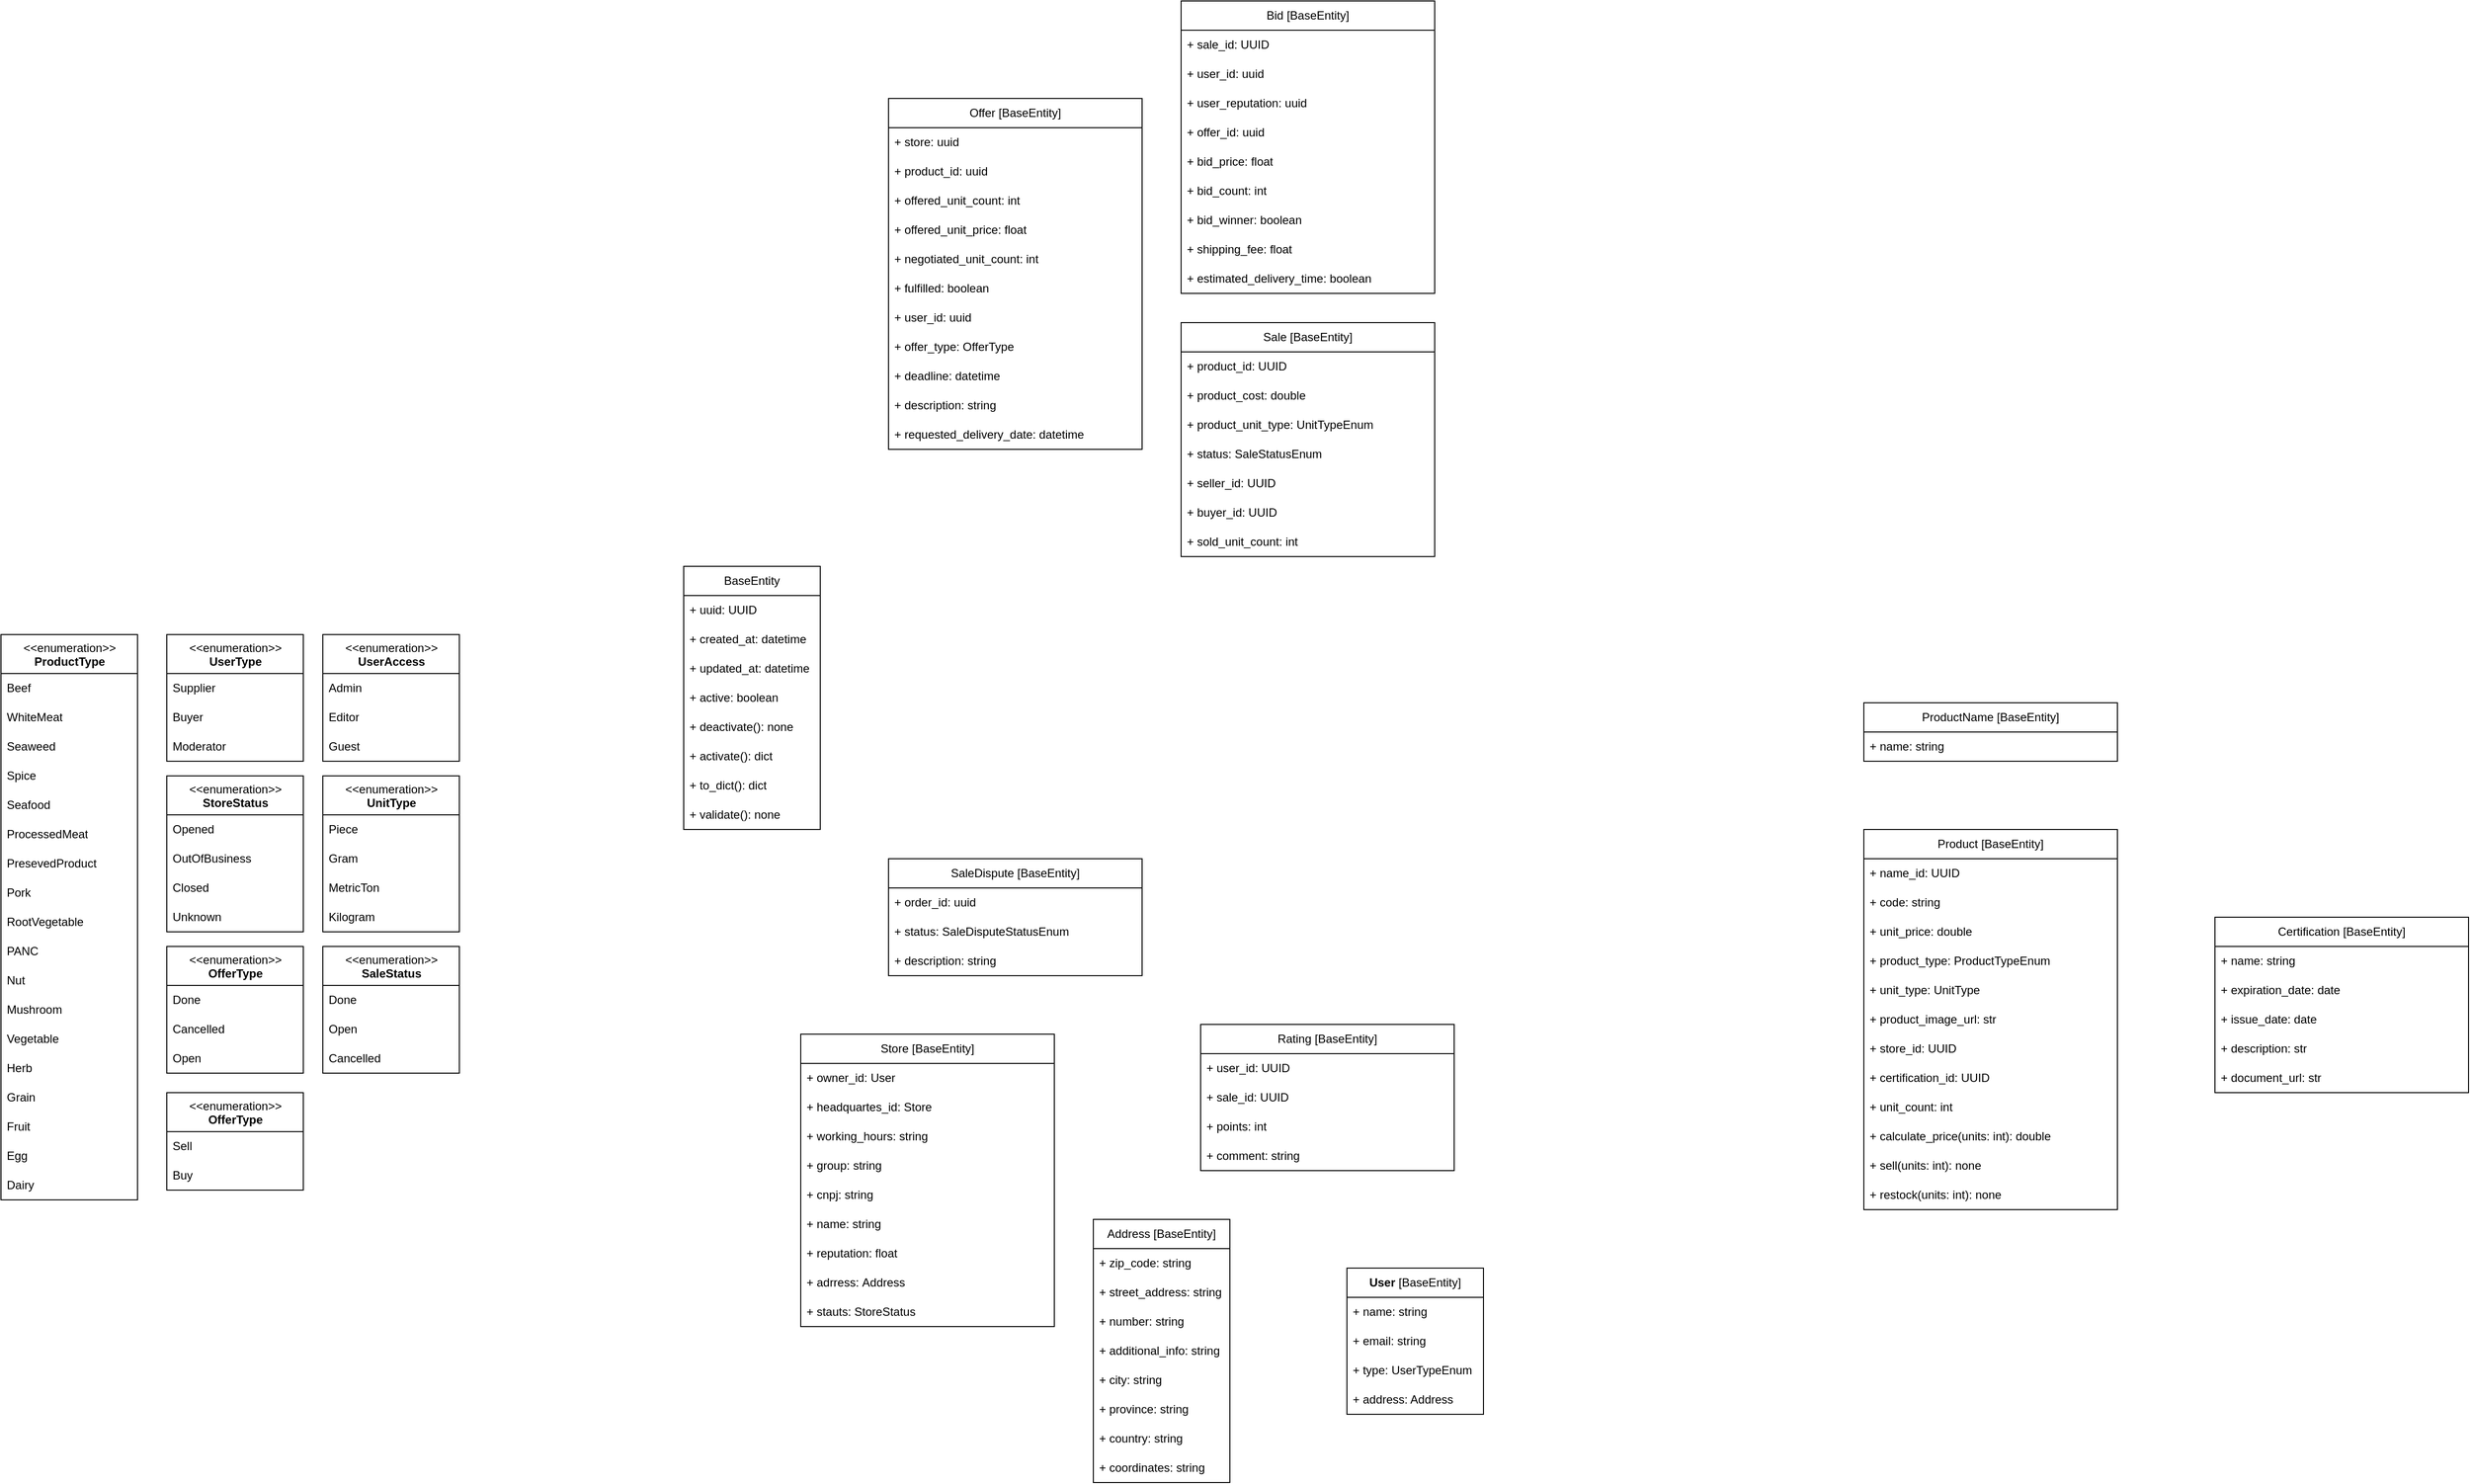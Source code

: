 <mxfile>
    <diagram id="O-HHleiyIl8pwxLoaR7Z" name="Page-1">
        <mxGraphModel dx="2026" dy="2798" grid="1" gridSize="10" guides="1" tooltips="1" connect="1" arrows="1" fold="1" page="0" pageScale="1" pageWidth="850" pageHeight="1100" math="0" shadow="0">
            <root>
                <mxCell id="0"/>
                <mxCell id="1" parent="0"/>
                <mxCell id="5" value="BaseEntity" style="swimlane;fontStyle=0;childLayout=stackLayout;horizontal=1;startSize=30;horizontalStack=0;resizeParent=1;resizeParentMax=0;resizeLast=0;collapsible=1;marginBottom=0;whiteSpace=wrap;html=1;" parent="1" vertex="1">
                    <mxGeometry x="600" y="-1190" width="140" height="270" as="geometry"/>
                </mxCell>
                <mxCell id="7" value="+ uuid: UUID" style="text;strokeColor=none;fillColor=none;align=left;verticalAlign=middle;spacingLeft=4;spacingRight=4;overflow=hidden;points=[[0,0.5],[1,0.5]];portConstraint=eastwest;rotatable=0;whiteSpace=wrap;html=1;" parent="5" vertex="1">
                    <mxGeometry y="30" width="140" height="30" as="geometry"/>
                </mxCell>
                <mxCell id="13" value="+ created_at: datetime" style="text;strokeColor=none;fillColor=none;align=left;verticalAlign=middle;spacingLeft=4;spacingRight=4;overflow=hidden;points=[[0,0.5],[1,0.5]];portConstraint=eastwest;rotatable=0;whiteSpace=wrap;html=1;" parent="5" vertex="1">
                    <mxGeometry y="60" width="140" height="30" as="geometry"/>
                </mxCell>
                <mxCell id="12" value="+ updated_at: datetime" style="text;strokeColor=none;fillColor=none;align=left;verticalAlign=middle;spacingLeft=4;spacingRight=4;overflow=hidden;points=[[0,0.5],[1,0.5]];portConstraint=eastwest;rotatable=0;whiteSpace=wrap;html=1;" parent="5" vertex="1">
                    <mxGeometry y="90" width="140" height="30" as="geometry"/>
                </mxCell>
                <mxCell id="8" value="+ active: boolean" style="text;strokeColor=none;fillColor=none;align=left;verticalAlign=middle;spacingLeft=4;spacingRight=4;overflow=hidden;points=[[0,0.5],[1,0.5]];portConstraint=eastwest;rotatable=0;whiteSpace=wrap;html=1;" parent="5" vertex="1">
                    <mxGeometry y="120" width="140" height="30" as="geometry"/>
                </mxCell>
                <mxCell id="15" value="+ deactivate(): none" style="text;strokeColor=none;fillColor=none;align=left;verticalAlign=middle;spacingLeft=4;spacingRight=4;overflow=hidden;points=[[0,0.5],[1,0.5]];portConstraint=eastwest;rotatable=0;whiteSpace=wrap;html=1;" parent="5" vertex="1">
                    <mxGeometry y="150" width="140" height="30" as="geometry"/>
                </mxCell>
                <mxCell id="14" value="+ activate(): dict" style="text;strokeColor=none;fillColor=none;align=left;verticalAlign=middle;spacingLeft=4;spacingRight=4;overflow=hidden;points=[[0,0.5],[1,0.5]];portConstraint=eastwest;rotatable=0;whiteSpace=wrap;html=1;" parent="5" vertex="1">
                    <mxGeometry y="180" width="140" height="30" as="geometry"/>
                </mxCell>
                <mxCell id="16" value="+ to_dict(): dict" style="text;strokeColor=none;fillColor=none;align=left;verticalAlign=middle;spacingLeft=4;spacingRight=4;overflow=hidden;points=[[0,0.5],[1,0.5]];portConstraint=eastwest;rotatable=0;whiteSpace=wrap;html=1;" parent="5" vertex="1">
                    <mxGeometry y="210" width="140" height="30" as="geometry"/>
                </mxCell>
                <mxCell id="17" value="+ validate(): none" style="text;strokeColor=none;fillColor=none;align=left;verticalAlign=middle;spacingLeft=4;spacingRight=4;overflow=hidden;points=[[0,0.5],[1,0.5]];portConstraint=eastwest;rotatable=0;whiteSpace=wrap;html=1;" parent="5" vertex="1">
                    <mxGeometry y="240" width="140" height="30" as="geometry"/>
                </mxCell>
                <mxCell id="9" value="User&amp;nbsp;&lt;span style=&quot;font-weight: 400;&quot;&gt;[BaseEntity]&lt;/span&gt;" style="swimlane;fontStyle=1;childLayout=stackLayout;horizontal=1;startSize=30;horizontalStack=0;resizeParent=1;resizeParentMax=0;resizeLast=0;collapsible=1;marginBottom=0;whiteSpace=wrap;html=1;" parent="1" vertex="1">
                    <mxGeometry x="1280" y="-470" width="140" height="150" as="geometry"/>
                </mxCell>
                <mxCell id="10" value="+ name: string" style="text;strokeColor=none;fillColor=none;align=left;verticalAlign=middle;spacingLeft=4;spacingRight=4;overflow=hidden;points=[[0,0.5],[1,0.5]];portConstraint=eastwest;rotatable=0;whiteSpace=wrap;html=1;" parent="9" vertex="1">
                    <mxGeometry y="30" width="140" height="30" as="geometry"/>
                </mxCell>
                <mxCell id="11" value="+ email: string" style="text;strokeColor=none;fillColor=none;align=left;verticalAlign=middle;spacingLeft=4;spacingRight=4;overflow=hidden;points=[[0,0.5],[1,0.5]];portConstraint=eastwest;rotatable=0;whiteSpace=wrap;html=1;" parent="9" vertex="1">
                    <mxGeometry y="60" width="140" height="30" as="geometry"/>
                </mxCell>
                <mxCell id="27" value="+ type: UserTypeEnum" style="text;strokeColor=none;fillColor=none;align=left;verticalAlign=middle;spacingLeft=4;spacingRight=4;overflow=hidden;points=[[0,0.5],[1,0.5]];portConstraint=eastwest;rotatable=0;whiteSpace=wrap;html=1;" parent="9" vertex="1">
                    <mxGeometry y="90" width="140" height="30" as="geometry"/>
                </mxCell>
                <mxCell id="28" value="+ address: Address" style="text;strokeColor=none;fillColor=none;align=left;verticalAlign=middle;spacingLeft=4;spacingRight=4;overflow=hidden;points=[[0,0.5],[1,0.5]];portConstraint=eastwest;rotatable=0;whiteSpace=wrap;html=1;" parent="9" vertex="1">
                    <mxGeometry y="120" width="140" height="30" as="geometry"/>
                </mxCell>
                <mxCell id="18" value="Address [BaseEntity]" style="swimlane;fontStyle=0;childLayout=stackLayout;horizontal=1;startSize=30;horizontalStack=0;resizeParent=1;resizeParentMax=0;resizeLast=0;collapsible=1;marginBottom=0;whiteSpace=wrap;html=1;" parent="1" vertex="1">
                    <mxGeometry x="1020" y="-520" width="140" height="270" as="geometry"/>
                </mxCell>
                <mxCell id="19" value="+ zip_code: string" style="text;strokeColor=none;fillColor=none;align=left;verticalAlign=middle;spacingLeft=4;spacingRight=4;overflow=hidden;points=[[0,0.5],[1,0.5]];portConstraint=eastwest;rotatable=0;whiteSpace=wrap;html=1;" parent="18" vertex="1">
                    <mxGeometry y="30" width="140" height="30" as="geometry"/>
                </mxCell>
                <mxCell id="21" value="+ street_address: string" style="text;strokeColor=none;fillColor=none;align=left;verticalAlign=middle;spacingLeft=4;spacingRight=4;overflow=hidden;points=[[0,0.5],[1,0.5]];portConstraint=eastwest;rotatable=0;whiteSpace=wrap;html=1;" parent="18" vertex="1">
                    <mxGeometry y="60" width="140" height="30" as="geometry"/>
                </mxCell>
                <mxCell id="22" value="+ number: string" style="text;strokeColor=none;fillColor=none;align=left;verticalAlign=middle;spacingLeft=4;spacingRight=4;overflow=hidden;points=[[0,0.5],[1,0.5]];portConstraint=eastwest;rotatable=0;whiteSpace=wrap;html=1;" parent="18" vertex="1">
                    <mxGeometry y="90" width="140" height="30" as="geometry"/>
                </mxCell>
                <mxCell id="23" value="+ additional_info: string" style="text;strokeColor=none;fillColor=none;align=left;verticalAlign=middle;spacingLeft=4;spacingRight=4;overflow=hidden;points=[[0,0.5],[1,0.5]];portConstraint=eastwest;rotatable=0;whiteSpace=wrap;html=1;" parent="18" vertex="1">
                    <mxGeometry y="120" width="140" height="30" as="geometry"/>
                </mxCell>
                <mxCell id="24" value="+ city: string" style="text;strokeColor=none;fillColor=none;align=left;verticalAlign=middle;spacingLeft=4;spacingRight=4;overflow=hidden;points=[[0,0.5],[1,0.5]];portConstraint=eastwest;rotatable=0;whiteSpace=wrap;html=1;" parent="18" vertex="1">
                    <mxGeometry y="150" width="140" height="30" as="geometry"/>
                </mxCell>
                <mxCell id="25" value="+ province: string" style="text;strokeColor=none;fillColor=none;align=left;verticalAlign=middle;spacingLeft=4;spacingRight=4;overflow=hidden;points=[[0,0.5],[1,0.5]];portConstraint=eastwest;rotatable=0;whiteSpace=wrap;html=1;" parent="18" vertex="1">
                    <mxGeometry y="180" width="140" height="30" as="geometry"/>
                </mxCell>
                <mxCell id="26" value="+ country: string" style="text;strokeColor=none;fillColor=none;align=left;verticalAlign=middle;spacingLeft=4;spacingRight=4;overflow=hidden;points=[[0,0.5],[1,0.5]];portConstraint=eastwest;rotatable=0;whiteSpace=wrap;html=1;" parent="18" vertex="1">
                    <mxGeometry y="210" width="140" height="30" as="geometry"/>
                </mxCell>
                <mxCell id="40" value="+ coordinates: string" style="text;strokeColor=none;fillColor=none;align=left;verticalAlign=middle;spacingLeft=4;spacingRight=4;overflow=hidden;points=[[0,0.5],[1,0.5]];portConstraint=eastwest;rotatable=0;whiteSpace=wrap;html=1;" parent="18" vertex="1">
                    <mxGeometry y="240" width="140" height="30" as="geometry"/>
                </mxCell>
                <mxCell id="35" value="Product [BaseEntity]" style="swimlane;fontStyle=0;childLayout=stackLayout;horizontal=1;startSize=30;horizontalStack=0;resizeParent=1;resizeParentMax=0;resizeLast=0;collapsible=1;marginBottom=0;whiteSpace=wrap;html=1;" parent="1" vertex="1">
                    <mxGeometry x="1810" y="-920" width="260" height="390" as="geometry"/>
                </mxCell>
                <mxCell id="36" value="+ name_id: UUID" style="text;strokeColor=none;fillColor=none;align=left;verticalAlign=middle;spacingLeft=4;spacingRight=4;overflow=hidden;points=[[0,0.5],[1,0.5]];portConstraint=eastwest;rotatable=0;whiteSpace=wrap;html=1;" parent="35" vertex="1">
                    <mxGeometry y="30" width="260" height="30" as="geometry"/>
                </mxCell>
                <mxCell id="248" value="+ code: string" style="text;strokeColor=none;fillColor=none;align=left;verticalAlign=middle;spacingLeft=4;spacingRight=4;overflow=hidden;points=[[0,0.5],[1,0.5]];portConstraint=eastwest;rotatable=0;whiteSpace=wrap;html=1;" parent="35" vertex="1">
                    <mxGeometry y="60" width="260" height="30" as="geometry"/>
                </mxCell>
                <mxCell id="37" value="+ unit_price: double" style="text;strokeColor=none;fillColor=none;align=left;verticalAlign=middle;spacingLeft=4;spacingRight=4;overflow=hidden;points=[[0,0.5],[1,0.5]];portConstraint=eastwest;rotatable=0;whiteSpace=wrap;html=1;" parent="35" vertex="1">
                    <mxGeometry y="90" width="260" height="30" as="geometry"/>
                </mxCell>
                <mxCell id="38" value="+ product_type: ProductTypeEnum" style="text;strokeColor=none;fillColor=none;align=left;verticalAlign=middle;spacingLeft=4;spacingRight=4;overflow=hidden;points=[[0,0.5],[1,0.5]];portConstraint=eastwest;rotatable=0;whiteSpace=wrap;html=1;" parent="35" vertex="1">
                    <mxGeometry y="120" width="260" height="30" as="geometry"/>
                </mxCell>
                <mxCell id="59" value="+ unit_type: UnitType" style="text;strokeColor=none;fillColor=none;align=left;verticalAlign=middle;spacingLeft=4;spacingRight=4;overflow=hidden;points=[[0,0.5],[1,0.5]];portConstraint=eastwest;rotatable=0;whiteSpace=wrap;html=1;" parent="35" vertex="1">
                    <mxGeometry y="150" width="260" height="30" as="geometry"/>
                </mxCell>
                <mxCell id="76" value="+ product_image_url: str" style="text;strokeColor=none;fillColor=none;align=left;verticalAlign=middle;spacingLeft=4;spacingRight=4;overflow=hidden;points=[[0,0.5],[1,0.5]];portConstraint=eastwest;rotatable=0;whiteSpace=wrap;html=1;" parent="35" vertex="1">
                    <mxGeometry y="180" width="260" height="30" as="geometry"/>
                </mxCell>
                <mxCell id="39" value="+ store_id: UUID" style="text;strokeColor=none;fillColor=none;align=left;verticalAlign=middle;spacingLeft=4;spacingRight=4;overflow=hidden;points=[[0,0.5],[1,0.5]];portConstraint=eastwest;rotatable=0;whiteSpace=wrap;html=1;" parent="35" vertex="1">
                    <mxGeometry y="210" width="260" height="30" as="geometry"/>
                </mxCell>
                <mxCell id="82" value="+ certification_id: UUID" style="text;strokeColor=none;fillColor=none;align=left;verticalAlign=middle;spacingLeft=4;spacingRight=4;overflow=hidden;points=[[0,0.5],[1,0.5]];portConstraint=eastwest;rotatable=0;whiteSpace=wrap;html=1;" parent="35" vertex="1">
                    <mxGeometry y="240" width="260" height="30" as="geometry"/>
                </mxCell>
                <mxCell id="234" value="+ unit_count: int" style="text;strokeColor=none;fillColor=none;align=left;verticalAlign=middle;spacingLeft=4;spacingRight=4;overflow=hidden;points=[[0,0.5],[1,0.5]];portConstraint=eastwest;rotatable=0;whiteSpace=wrap;html=1;" parent="35" vertex="1">
                    <mxGeometry y="270" width="260" height="30" as="geometry"/>
                </mxCell>
                <mxCell id="78" value="+ calculate_price(units: int): double" style="text;strokeColor=none;fillColor=none;align=left;verticalAlign=middle;spacingLeft=4;spacingRight=4;overflow=hidden;points=[[0,0.5],[1,0.5]];portConstraint=eastwest;rotatable=0;whiteSpace=wrap;html=1;" parent="35" vertex="1">
                    <mxGeometry y="300" width="260" height="30" as="geometry"/>
                </mxCell>
                <mxCell id="80" value="+ sell(units: int): none" style="text;strokeColor=none;fillColor=none;align=left;verticalAlign=middle;spacingLeft=4;spacingRight=4;overflow=hidden;points=[[0,0.5],[1,0.5]];portConstraint=eastwest;rotatable=0;whiteSpace=wrap;html=1;" parent="35" vertex="1">
                    <mxGeometry y="330" width="260" height="30" as="geometry"/>
                </mxCell>
                <mxCell id="81" value="+ restock(units: int): none" style="text;strokeColor=none;fillColor=none;align=left;verticalAlign=middle;spacingLeft=4;spacingRight=4;overflow=hidden;points=[[0,0.5],[1,0.5]];portConstraint=eastwest;rotatable=0;whiteSpace=wrap;html=1;" parent="35" vertex="1">
                    <mxGeometry y="360" width="260" height="30" as="geometry"/>
                </mxCell>
                <mxCell id="69" value="Certification [BaseEntity]" style="swimlane;fontStyle=0;childLayout=stackLayout;horizontal=1;startSize=30;horizontalStack=0;resizeParent=1;resizeParentMax=0;resizeLast=0;collapsible=1;marginBottom=0;whiteSpace=wrap;html=1;" parent="1" vertex="1">
                    <mxGeometry x="2170" y="-830" width="260" height="180" as="geometry"/>
                </mxCell>
                <mxCell id="70" value="+ name: string" style="text;strokeColor=none;fillColor=none;align=left;verticalAlign=middle;spacingLeft=4;spacingRight=4;overflow=hidden;points=[[0,0.5],[1,0.5]];portConstraint=eastwest;rotatable=0;whiteSpace=wrap;html=1;" parent="69" vertex="1">
                    <mxGeometry y="30" width="260" height="30" as="geometry"/>
                </mxCell>
                <mxCell id="71" value="+ expiration_date: date" style="text;strokeColor=none;fillColor=none;align=left;verticalAlign=middle;spacingLeft=4;spacingRight=4;overflow=hidden;points=[[0,0.5],[1,0.5]];portConstraint=eastwest;rotatable=0;whiteSpace=wrap;html=1;" parent="69" vertex="1">
                    <mxGeometry y="60" width="260" height="30" as="geometry"/>
                </mxCell>
                <mxCell id="72" value="+ issue_date: date" style="text;strokeColor=none;fillColor=none;align=left;verticalAlign=middle;spacingLeft=4;spacingRight=4;overflow=hidden;points=[[0,0.5],[1,0.5]];portConstraint=eastwest;rotatable=0;whiteSpace=wrap;html=1;" parent="69" vertex="1">
                    <mxGeometry y="90" width="260" height="30" as="geometry"/>
                </mxCell>
                <mxCell id="73" value="+ description: str" style="text;strokeColor=none;fillColor=none;align=left;verticalAlign=middle;spacingLeft=4;spacingRight=4;overflow=hidden;points=[[0,0.5],[1,0.5]];portConstraint=eastwest;rotatable=0;whiteSpace=wrap;html=1;" parent="69" vertex="1">
                    <mxGeometry y="120" width="260" height="30" as="geometry"/>
                </mxCell>
                <mxCell id="74" value="+ document_url: str" style="text;strokeColor=none;fillColor=none;align=left;verticalAlign=middle;spacingLeft=4;spacingRight=4;overflow=hidden;points=[[0,0.5],[1,0.5]];portConstraint=eastwest;rotatable=0;whiteSpace=wrap;html=1;" parent="69" vertex="1">
                    <mxGeometry y="150" width="260" height="30" as="geometry"/>
                </mxCell>
                <mxCell id="96" value="Sale [BaseEntity]" style="swimlane;fontStyle=0;childLayout=stackLayout;horizontal=1;startSize=30;horizontalStack=0;resizeParent=1;resizeParentMax=0;resizeLast=0;collapsible=1;marginBottom=0;whiteSpace=wrap;html=1;" parent="1" vertex="1">
                    <mxGeometry x="1110" y="-1440" width="260" height="240" as="geometry"/>
                </mxCell>
                <mxCell id="97" value="+ product_id: UUID" style="text;strokeColor=none;fillColor=none;align=left;verticalAlign=middle;spacingLeft=4;spacingRight=4;overflow=hidden;points=[[0,0.5],[1,0.5]];portConstraint=eastwest;rotatable=0;whiteSpace=wrap;html=1;" parent="96" vertex="1">
                    <mxGeometry y="30" width="260" height="30" as="geometry"/>
                </mxCell>
                <mxCell id="99" value="+ product_cost: double" style="text;strokeColor=none;fillColor=none;align=left;verticalAlign=middle;spacingLeft=4;spacingRight=4;overflow=hidden;points=[[0,0.5],[1,0.5]];portConstraint=eastwest;rotatable=0;whiteSpace=wrap;html=1;" parent="96" vertex="1">
                    <mxGeometry y="60" width="260" height="30" as="geometry"/>
                </mxCell>
                <mxCell id="279" value="+ product_unit_type:&amp;nbsp;&lt;span style=&quot;text-align: center;&quot;&gt;UnitTypeEnum&lt;/span&gt;" style="text;strokeColor=none;fillColor=none;align=left;verticalAlign=middle;spacingLeft=4;spacingRight=4;overflow=hidden;points=[[0,0.5],[1,0.5]];portConstraint=eastwest;rotatable=0;whiteSpace=wrap;html=1;" parent="96" vertex="1">
                    <mxGeometry y="90" width="260" height="30" as="geometry"/>
                </mxCell>
                <mxCell id="120" value="+ status: SaleStatusEnum" style="text;strokeColor=none;fillColor=none;align=left;verticalAlign=middle;spacingLeft=4;spacingRight=4;overflow=hidden;points=[[0,0.5],[1,0.5]];portConstraint=eastwest;rotatable=0;whiteSpace=wrap;html=1;" parent="96" vertex="1">
                    <mxGeometry y="120" width="260" height="30" as="geometry"/>
                </mxCell>
                <mxCell id="95" value="+ seller_id: UUID" style="text;strokeColor=none;fillColor=none;align=left;verticalAlign=middle;spacingLeft=4;spacingRight=4;overflow=hidden;points=[[0,0.5],[1,0.5]];portConstraint=eastwest;rotatable=0;whiteSpace=wrap;html=1;" parent="96" vertex="1">
                    <mxGeometry y="150" width="260" height="30" as="geometry"/>
                </mxCell>
                <mxCell id="91" value="+ buyer_id: UUID" style="text;strokeColor=none;fillColor=none;align=left;verticalAlign=middle;spacingLeft=4;spacingRight=4;overflow=hidden;points=[[0,0.5],[1,0.5]];portConstraint=eastwest;rotatable=0;whiteSpace=wrap;html=1;" parent="96" vertex="1">
                    <mxGeometry y="180" width="260" height="30" as="geometry"/>
                </mxCell>
                <mxCell id="100" value="+ sold_unit_count: int" style="text;strokeColor=none;fillColor=none;align=left;verticalAlign=middle;spacingLeft=4;spacingRight=4;overflow=hidden;points=[[0,0.5],[1,0.5]];portConstraint=eastwest;rotatable=0;whiteSpace=wrap;html=1;" parent="96" vertex="1">
                    <mxGeometry y="210" width="260" height="30" as="geometry"/>
                </mxCell>
                <mxCell id="113" value="Rating [BaseEntity]" style="swimlane;fontStyle=0;childLayout=stackLayout;horizontal=1;startSize=30;horizontalStack=0;resizeParent=1;resizeParentMax=0;resizeLast=0;collapsible=1;marginBottom=0;whiteSpace=wrap;html=1;" parent="1" vertex="1">
                    <mxGeometry x="1130" y="-720" width="260" height="150" as="geometry"/>
                </mxCell>
                <mxCell id="114" value="+ user_id: UUID" style="text;strokeColor=none;fillColor=none;align=left;verticalAlign=middle;spacingLeft=4;spacingRight=4;overflow=hidden;points=[[0,0.5],[1,0.5]];portConstraint=eastwest;rotatable=0;whiteSpace=wrap;html=1;" parent="113" vertex="1">
                    <mxGeometry y="30" width="260" height="30" as="geometry"/>
                </mxCell>
                <mxCell id="136" value="+ sale_id: UUID" style="text;strokeColor=none;fillColor=none;align=left;verticalAlign=middle;spacingLeft=4;spacingRight=4;overflow=hidden;points=[[0,0.5],[1,0.5]];portConstraint=eastwest;rotatable=0;whiteSpace=wrap;html=1;" parent="113" vertex="1">
                    <mxGeometry y="60" width="260" height="30" as="geometry"/>
                </mxCell>
                <mxCell id="115" value="+ points: int" style="text;strokeColor=none;fillColor=none;align=left;verticalAlign=middle;spacingLeft=4;spacingRight=4;overflow=hidden;points=[[0,0.5],[1,0.5]];portConstraint=eastwest;rotatable=0;whiteSpace=wrap;html=1;" parent="113" vertex="1">
                    <mxGeometry y="90" width="260" height="30" as="geometry"/>
                </mxCell>
                <mxCell id="116" value="+ comment: string" style="text;strokeColor=none;fillColor=none;align=left;verticalAlign=middle;spacingLeft=4;spacingRight=4;overflow=hidden;points=[[0,0.5],[1,0.5]];portConstraint=eastwest;rotatable=0;whiteSpace=wrap;html=1;" parent="113" vertex="1">
                    <mxGeometry y="120" width="260" height="30" as="geometry"/>
                </mxCell>
                <mxCell id="151" value="Store [BaseEntity]" style="swimlane;fontStyle=0;childLayout=stackLayout;horizontal=1;startSize=30;horizontalStack=0;resizeParent=1;resizeParentMax=0;resizeLast=0;collapsible=1;marginBottom=0;whiteSpace=wrap;html=1;" parent="1" vertex="1">
                    <mxGeometry x="720" y="-710" width="260" height="300" as="geometry"/>
                </mxCell>
                <mxCell id="153" value="+ owner_id: User" style="text;strokeColor=none;fillColor=none;align=left;verticalAlign=middle;spacingLeft=4;spacingRight=4;overflow=hidden;points=[[0,0.5],[1,0.5]];portConstraint=eastwest;rotatable=0;whiteSpace=wrap;html=1;" parent="151" vertex="1">
                    <mxGeometry y="30" width="260" height="30" as="geometry"/>
                </mxCell>
                <mxCell id="270" value="+ headquartes_id: Store" style="text;strokeColor=none;fillColor=none;align=left;verticalAlign=middle;spacingLeft=4;spacingRight=4;overflow=hidden;points=[[0,0.5],[1,0.5]];portConstraint=eastwest;rotatable=0;whiteSpace=wrap;html=1;" parent="151" vertex="1">
                    <mxGeometry y="60" width="260" height="30" as="geometry"/>
                </mxCell>
                <mxCell id="160" value="+ working_hours: string" style="text;strokeColor=none;fillColor=none;align=left;verticalAlign=middle;spacingLeft=4;spacingRight=4;overflow=hidden;points=[[0,0.5],[1,0.5]];portConstraint=eastwest;rotatable=0;whiteSpace=wrap;html=1;" parent="151" vertex="1">
                    <mxGeometry y="90" width="260" height="30" as="geometry"/>
                </mxCell>
                <mxCell id="273" value="+ group: string" style="text;strokeColor=none;fillColor=none;align=left;verticalAlign=middle;spacingLeft=4;spacingRight=4;overflow=hidden;points=[[0,0.5],[1,0.5]];portConstraint=eastwest;rotatable=0;whiteSpace=wrap;html=1;" parent="151" vertex="1">
                    <mxGeometry y="120" width="260" height="30" as="geometry"/>
                </mxCell>
                <mxCell id="275" value="+ cnpj: string" style="text;strokeColor=none;fillColor=none;align=left;verticalAlign=middle;spacingLeft=4;spacingRight=4;overflow=hidden;points=[[0,0.5],[1,0.5]];portConstraint=eastwest;rotatable=0;whiteSpace=wrap;html=1;" parent="151" vertex="1">
                    <mxGeometry y="150" width="260" height="30" as="geometry"/>
                </mxCell>
                <mxCell id="274" value="+ name: string" style="text;strokeColor=none;fillColor=none;align=left;verticalAlign=middle;spacingLeft=4;spacingRight=4;overflow=hidden;points=[[0,0.5],[1,0.5]];portConstraint=eastwest;rotatable=0;whiteSpace=wrap;html=1;" parent="151" vertex="1">
                    <mxGeometry y="180" width="260" height="30" as="geometry"/>
                </mxCell>
                <mxCell id="254" value="+ reputation:&amp;nbsp;&lt;span style=&quot;text-align: center;&quot;&gt;float&lt;/span&gt;" style="text;strokeColor=none;fillColor=none;align=left;verticalAlign=middle;spacingLeft=4;spacingRight=4;overflow=hidden;points=[[0,0.5],[1,0.5]];portConstraint=eastwest;rotatable=0;whiteSpace=wrap;html=1;" parent="151" vertex="1">
                    <mxGeometry y="210" width="260" height="30" as="geometry"/>
                </mxCell>
                <mxCell id="152" value="+ adrress:&amp;nbsp;&lt;span style=&quot;text-align: center;&quot;&gt;Address&lt;/span&gt;" style="text;strokeColor=none;fillColor=none;align=left;verticalAlign=middle;spacingLeft=4;spacingRight=4;overflow=hidden;points=[[0,0.5],[1,0.5]];portConstraint=eastwest;rotatable=0;whiteSpace=wrap;html=1;" parent="151" vertex="1">
                    <mxGeometry y="240" width="260" height="30" as="geometry"/>
                </mxCell>
                <mxCell id="161" value="+ stauts: StoreStatus" style="text;strokeColor=none;fillColor=none;align=left;verticalAlign=middle;spacingLeft=4;spacingRight=4;overflow=hidden;points=[[0,0.5],[1,0.5]];portConstraint=eastwest;rotatable=0;whiteSpace=wrap;html=1;" parent="151" vertex="1">
                    <mxGeometry y="270" width="260" height="30" as="geometry"/>
                </mxCell>
                <mxCell id="181" value="SaleDispute [BaseEntity]" style="swimlane;fontStyle=0;childLayout=stackLayout;horizontal=1;startSize=30;horizontalStack=0;resizeParent=1;resizeParentMax=0;resizeLast=0;collapsible=1;marginBottom=0;whiteSpace=wrap;html=1;" parent="1" vertex="1">
                    <mxGeometry x="810" y="-890" width="260" height="120" as="geometry"/>
                </mxCell>
                <mxCell id="190" value="+ order_id: uuid" style="text;strokeColor=none;fillColor=none;align=left;verticalAlign=middle;spacingLeft=4;spacingRight=4;overflow=hidden;points=[[0,0.5],[1,0.5]];portConstraint=eastwest;rotatable=0;whiteSpace=wrap;html=1;" parent="181" vertex="1">
                    <mxGeometry y="30" width="260" height="30" as="geometry"/>
                </mxCell>
                <mxCell id="198" value="+ status: SaleDisputeStatusEnum" style="text;strokeColor=none;fillColor=none;align=left;verticalAlign=middle;spacingLeft=4;spacingRight=4;overflow=hidden;points=[[0,0.5],[1,0.5]];portConstraint=eastwest;rotatable=0;whiteSpace=wrap;html=1;" parent="181" vertex="1">
                    <mxGeometry y="60" width="260" height="30" as="geometry"/>
                </mxCell>
                <mxCell id="203" value="+ description: string" style="text;strokeColor=none;fillColor=none;align=left;verticalAlign=middle;spacingLeft=4;spacingRight=4;overflow=hidden;points=[[0,0.5],[1,0.5]];portConstraint=eastwest;rotatable=0;whiteSpace=wrap;html=1;" parent="181" vertex="1">
                    <mxGeometry y="90" width="260" height="30" as="geometry"/>
                </mxCell>
                <mxCell id="192" value="Offer [BaseEntity]" style="swimlane;fontStyle=0;childLayout=stackLayout;horizontal=1;startSize=30;horizontalStack=0;resizeParent=1;resizeParentMax=0;resizeLast=0;collapsible=1;marginBottom=0;whiteSpace=wrap;html=1;" parent="1" vertex="1">
                    <mxGeometry x="810" y="-1670" width="260" height="360" as="geometry"/>
                </mxCell>
                <mxCell id="264" value="+ store: uuid" style="text;strokeColor=none;fillColor=none;align=left;verticalAlign=middle;spacingLeft=4;spacingRight=4;overflow=hidden;points=[[0,0.5],[1,0.5]];portConstraint=eastwest;rotatable=0;whiteSpace=wrap;html=1;" parent="192" vertex="1">
                    <mxGeometry y="30" width="260" height="30" as="geometry"/>
                </mxCell>
                <mxCell id="242" value="+ product_id: uuid" style="text;strokeColor=none;fillColor=none;align=left;verticalAlign=middle;spacingLeft=4;spacingRight=4;overflow=hidden;points=[[0,0.5],[1,0.5]];portConstraint=eastwest;rotatable=0;whiteSpace=wrap;html=1;" parent="192" vertex="1">
                    <mxGeometry y="60" width="260" height="30" as="geometry"/>
                </mxCell>
                <mxCell id="263" value="+ offered_unit_count: int" style="text;strokeColor=none;fillColor=none;align=left;verticalAlign=middle;spacingLeft=4;spacingRight=4;overflow=hidden;points=[[0,0.5],[1,0.5]];portConstraint=eastwest;rotatable=0;whiteSpace=wrap;html=1;" parent="192" vertex="1">
                    <mxGeometry y="90" width="260" height="30" as="geometry"/>
                </mxCell>
                <mxCell id="259" value="+ offered_unit_price: float" style="text;strokeColor=none;fillColor=none;align=left;verticalAlign=middle;spacingLeft=4;spacingRight=4;overflow=hidden;points=[[0,0.5],[1,0.5]];portConstraint=eastwest;rotatable=0;whiteSpace=wrap;html=1;" parent="192" vertex="1">
                    <mxGeometry y="120" width="260" height="30" as="geometry"/>
                </mxCell>
                <mxCell id="278" value="+ negotiated_unit_count: int" style="text;strokeColor=none;fillColor=none;align=left;verticalAlign=middle;spacingLeft=4;spacingRight=4;overflow=hidden;points=[[0,0.5],[1,0.5]];portConstraint=eastwest;rotatable=0;whiteSpace=wrap;html=1;" parent="192" vertex="1">
                    <mxGeometry y="150" width="260" height="30" as="geometry"/>
                </mxCell>
                <mxCell id="269" value="+ fulfilled: boolean" style="text;strokeColor=none;fillColor=none;align=left;verticalAlign=middle;spacingLeft=4;spacingRight=4;overflow=hidden;points=[[0,0.5],[1,0.5]];portConstraint=eastwest;rotatable=0;whiteSpace=wrap;html=1;" parent="192" vertex="1">
                    <mxGeometry y="180" width="260" height="30" as="geometry"/>
                </mxCell>
                <mxCell id="277" value="+ user_id: uuid" style="text;strokeColor=none;fillColor=none;align=left;verticalAlign=middle;spacingLeft=4;spacingRight=4;overflow=hidden;points=[[0,0.5],[1,0.5]];portConstraint=eastwest;rotatable=0;whiteSpace=wrap;html=1;" parent="192" vertex="1">
                    <mxGeometry y="210" width="260" height="30" as="geometry"/>
                </mxCell>
                <mxCell id="193" value="+ offer_type: OfferType" style="text;strokeColor=none;fillColor=none;align=left;verticalAlign=middle;spacingLeft=4;spacingRight=4;overflow=hidden;points=[[0,0.5],[1,0.5]];portConstraint=eastwest;rotatable=0;whiteSpace=wrap;html=1;" parent="192" vertex="1">
                    <mxGeometry y="240" width="260" height="30" as="geometry"/>
                </mxCell>
                <mxCell id="286" value="+ deadline: datetime" style="text;strokeColor=none;fillColor=none;align=left;verticalAlign=middle;spacingLeft=4;spacingRight=4;overflow=hidden;points=[[0,0.5],[1,0.5]];portConstraint=eastwest;rotatable=0;whiteSpace=wrap;html=1;" vertex="1" parent="192">
                    <mxGeometry y="270" width="260" height="30" as="geometry"/>
                </mxCell>
                <mxCell id="290" value="+ description: string" style="text;strokeColor=none;fillColor=none;align=left;verticalAlign=middle;spacingLeft=4;spacingRight=4;overflow=hidden;points=[[0,0.5],[1,0.5]];portConstraint=eastwest;rotatable=0;whiteSpace=wrap;html=1;" vertex="1" parent="192">
                    <mxGeometry y="300" width="260" height="30" as="geometry"/>
                </mxCell>
                <mxCell id="288" value="+ requested_delivery_date: datetime" style="text;strokeColor=none;fillColor=none;align=left;verticalAlign=middle;spacingLeft=4;spacingRight=4;overflow=hidden;points=[[0,0.5],[1,0.5]];portConstraint=eastwest;rotatable=0;whiteSpace=wrap;html=1;" vertex="1" parent="192">
                    <mxGeometry y="330" width="260" height="30" as="geometry"/>
                </mxCell>
                <mxCell id="194" value="Bid [BaseEntity]" style="swimlane;fontStyle=0;childLayout=stackLayout;horizontal=1;startSize=30;horizontalStack=0;resizeParent=1;resizeParentMax=0;resizeLast=0;collapsible=1;marginBottom=0;whiteSpace=wrap;html=1;" parent="1" vertex="1">
                    <mxGeometry x="1110" y="-1770" width="260" height="300" as="geometry"/>
                </mxCell>
                <mxCell id="280" value="+ sale_id: UUID" style="text;strokeColor=none;fillColor=none;align=left;verticalAlign=middle;spacingLeft=4;spacingRight=4;overflow=hidden;points=[[0,0.5],[1,0.5]];portConstraint=eastwest;rotatable=0;whiteSpace=wrap;html=1;" parent="194" vertex="1">
                    <mxGeometry y="30" width="260" height="30" as="geometry"/>
                </mxCell>
                <mxCell id="195" value="+ user_id: uuid" style="text;strokeColor=none;fillColor=none;align=left;verticalAlign=middle;spacingLeft=4;spacingRight=4;overflow=hidden;points=[[0,0.5],[1,0.5]];portConstraint=eastwest;rotatable=0;whiteSpace=wrap;html=1;" parent="194" vertex="1">
                    <mxGeometry y="60" width="260" height="30" as="geometry"/>
                </mxCell>
                <mxCell id="285" value="+ user_reputation: uuid" style="text;strokeColor=none;fillColor=none;align=left;verticalAlign=middle;spacingLeft=4;spacingRight=4;overflow=hidden;points=[[0,0.5],[1,0.5]];portConstraint=eastwest;rotatable=0;whiteSpace=wrap;html=1;" parent="194" vertex="1">
                    <mxGeometry y="90" width="260" height="30" as="geometry"/>
                </mxCell>
                <mxCell id="246" value="+ offer_id: uuid" style="text;strokeColor=none;fillColor=none;align=left;verticalAlign=middle;spacingLeft=4;spacingRight=4;overflow=hidden;points=[[0,0.5],[1,0.5]];portConstraint=eastwest;rotatable=0;whiteSpace=wrap;html=1;" parent="194" vertex="1">
                    <mxGeometry y="120" width="260" height="30" as="geometry"/>
                </mxCell>
                <mxCell id="243" value="+ bid_price: float" style="text;strokeColor=none;fillColor=none;align=left;verticalAlign=middle;spacingLeft=4;spacingRight=4;overflow=hidden;points=[[0,0.5],[1,0.5]];portConstraint=eastwest;rotatable=0;whiteSpace=wrap;html=1;" parent="194" vertex="1">
                    <mxGeometry y="150" width="260" height="30" as="geometry"/>
                </mxCell>
                <mxCell id="245" value="+ bid_count: int" style="text;strokeColor=none;fillColor=none;align=left;verticalAlign=middle;spacingLeft=4;spacingRight=4;overflow=hidden;points=[[0,0.5],[1,0.5]];portConstraint=eastwest;rotatable=0;whiteSpace=wrap;html=1;" parent="194" vertex="1">
                    <mxGeometry y="180" width="260" height="30" as="geometry"/>
                </mxCell>
                <mxCell id="287" value="+ bid_winner: boolean" style="text;strokeColor=none;fillColor=none;align=left;verticalAlign=middle;spacingLeft=4;spacingRight=4;overflow=hidden;points=[[0,0.5],[1,0.5]];portConstraint=eastwest;rotatable=0;whiteSpace=wrap;html=1;" vertex="1" parent="194">
                    <mxGeometry y="210" width="260" height="30" as="geometry"/>
                </mxCell>
                <mxCell id="289" value="+ shipping_fee: float" style="text;strokeColor=none;fillColor=none;align=left;verticalAlign=middle;spacingLeft=4;spacingRight=4;overflow=hidden;points=[[0,0.5],[1,0.5]];portConstraint=eastwest;rotatable=0;whiteSpace=wrap;html=1;" vertex="1" parent="194">
                    <mxGeometry y="240" width="260" height="30" as="geometry"/>
                </mxCell>
                <mxCell id="244" value="+ estimated_delivery_time: boolean" style="text;strokeColor=none;fillColor=none;align=left;verticalAlign=middle;spacingLeft=4;spacingRight=4;overflow=hidden;points=[[0,0.5],[1,0.5]];portConstraint=eastwest;rotatable=0;whiteSpace=wrap;html=1;" parent="194" vertex="1">
                    <mxGeometry y="270" width="260" height="30" as="geometry"/>
                </mxCell>
                <mxCell id="229" value="ProductName [BaseEntity]" style="swimlane;fontStyle=0;childLayout=stackLayout;horizontal=1;startSize=30;horizontalStack=0;resizeParent=1;resizeParentMax=0;resizeLast=0;collapsible=1;marginBottom=0;whiteSpace=wrap;html=1;" parent="1" vertex="1">
                    <mxGeometry x="1810" y="-1050" width="260" height="60" as="geometry"/>
                </mxCell>
                <mxCell id="230" value="+ name: string" style="text;strokeColor=none;fillColor=none;align=left;verticalAlign=middle;spacingLeft=4;spacingRight=4;overflow=hidden;points=[[0,0.5],[1,0.5]];portConstraint=eastwest;rotatable=0;whiteSpace=wrap;html=1;" parent="229" vertex="1">
                    <mxGeometry y="30" width="260" height="30" as="geometry"/>
                </mxCell>
                <mxCell id="291" value="&amp;lt;&amp;lt;enumeration&amp;gt;&amp;gt;&lt;br&gt;&lt;b&gt;UserType&lt;/b&gt;" style="swimlane;fontStyle=0;align=center;verticalAlign=top;childLayout=stackLayout;horizontal=1;startSize=40;horizontalStack=0;resizeParent=1;resizeParentMax=0;resizeLast=0;collapsible=0;marginBottom=0;html=1;" vertex="1" parent="1">
                    <mxGeometry x="70" y="-1120" width="140" height="130" as="geometry"/>
                </mxCell>
                <mxCell id="31" value="Supplier" style="text;strokeColor=none;fillColor=none;align=left;verticalAlign=middle;spacingLeft=4;spacingRight=4;overflow=hidden;points=[[0,0.5],[1,0.5]];portConstraint=eastwest;rotatable=0;whiteSpace=wrap;html=1;" parent="291" vertex="1">
                    <mxGeometry y="40" width="140" height="30" as="geometry"/>
                </mxCell>
                <mxCell id="32" value="Buyer" style="text;strokeColor=none;fillColor=none;align=left;verticalAlign=middle;spacingLeft=4;spacingRight=4;overflow=hidden;points=[[0,0.5],[1,0.5]];portConstraint=eastwest;rotatable=0;whiteSpace=wrap;html=1;" parent="291" vertex="1">
                    <mxGeometry y="70" width="140" height="30" as="geometry"/>
                </mxCell>
                <mxCell id="180" value="Moderator" style="text;strokeColor=none;fillColor=none;align=left;verticalAlign=middle;spacingLeft=4;spacingRight=4;overflow=hidden;points=[[0,0.5],[1,0.5]];portConstraint=eastwest;rotatable=0;whiteSpace=wrap;html=1;" parent="291" vertex="1">
                    <mxGeometry y="100" width="140" height="30" as="geometry"/>
                </mxCell>
                <mxCell id="295" value="&amp;lt;&amp;lt;enumeration&amp;gt;&amp;gt;&lt;br&gt;&lt;b&gt;SaleStatus&lt;/b&gt;" style="swimlane;fontStyle=0;align=center;verticalAlign=top;childLayout=stackLayout;horizontal=1;startSize=40;horizontalStack=0;resizeParent=1;resizeParentMax=0;resizeLast=0;collapsible=0;marginBottom=0;html=1;" vertex="1" parent="1">
                    <mxGeometry x="230" y="-800" width="140" height="130" as="geometry"/>
                </mxCell>
                <mxCell id="122" value="Done" style="text;strokeColor=none;fillColor=none;align=left;verticalAlign=middle;spacingLeft=4;spacingRight=4;overflow=hidden;points=[[0,0.5],[1,0.5]];portConstraint=eastwest;rotatable=0;whiteSpace=wrap;html=1;" parent="295" vertex="1">
                    <mxGeometry y="40" width="140" height="30" as="geometry"/>
                </mxCell>
                <mxCell id="125" value="Open" style="text;strokeColor=none;fillColor=none;align=left;verticalAlign=middle;spacingLeft=4;spacingRight=4;overflow=hidden;points=[[0,0.5],[1,0.5]];portConstraint=eastwest;rotatable=0;whiteSpace=wrap;html=1;" parent="295" vertex="1">
                    <mxGeometry y="70" width="140" height="30" as="geometry"/>
                </mxCell>
                <mxCell id="123" value="Cancelled" style="text;strokeColor=none;fillColor=none;align=left;verticalAlign=middle;spacingLeft=4;spacingRight=4;overflow=hidden;points=[[0,0.5],[1,0.5]];portConstraint=eastwest;rotatable=0;whiteSpace=wrap;html=1;" parent="295" vertex="1">
                    <mxGeometry y="100" width="140" height="30" as="geometry"/>
                </mxCell>
                <mxCell id="299" value="&amp;lt;&amp;lt;enumeration&amp;gt;&amp;gt;&lt;br&gt;&lt;b&gt;UnitType&lt;/b&gt;" style="swimlane;fontStyle=0;align=center;verticalAlign=top;childLayout=stackLayout;horizontal=1;startSize=40;horizontalStack=0;resizeParent=1;resizeParentMax=0;resizeLast=0;collapsible=0;marginBottom=0;html=1;" vertex="1" parent="1">
                    <mxGeometry x="230" y="-975" width="140" height="160" as="geometry"/>
                </mxCell>
                <mxCell id="306" value="Piece" style="text;strokeColor=none;fillColor=none;align=left;verticalAlign=middle;spacingLeft=4;spacingRight=4;overflow=hidden;points=[[0,0.5],[1,0.5]];portConstraint=eastwest;rotatable=0;whiteSpace=wrap;html=1;" vertex="1" parent="299">
                    <mxGeometry y="40" width="140" height="30" as="geometry"/>
                </mxCell>
                <mxCell id="305" value="Gram" style="text;strokeColor=none;fillColor=none;align=left;verticalAlign=middle;spacingLeft=4;spacingRight=4;overflow=hidden;points=[[0,0.5],[1,0.5]];portConstraint=eastwest;rotatable=0;whiteSpace=wrap;html=1;" vertex="1" parent="299">
                    <mxGeometry y="70" width="140" height="30" as="geometry"/>
                </mxCell>
                <mxCell id="303" value="MetricTon" style="text;strokeColor=none;fillColor=none;align=left;verticalAlign=middle;spacingLeft=4;spacingRight=4;overflow=hidden;points=[[0,0.5],[1,0.5]];portConstraint=eastwest;rotatable=0;whiteSpace=wrap;html=1;" vertex="1" parent="299">
                    <mxGeometry y="100" width="140" height="30" as="geometry"/>
                </mxCell>
                <mxCell id="304" value="Kilogram" style="text;strokeColor=none;fillColor=none;align=left;verticalAlign=middle;spacingLeft=4;spacingRight=4;overflow=hidden;points=[[0,0.5],[1,0.5]];portConstraint=eastwest;rotatable=0;whiteSpace=wrap;html=1;" vertex="1" parent="299">
                    <mxGeometry y="130" width="140" height="30" as="geometry"/>
                </mxCell>
                <mxCell id="307" value="&amp;lt;&amp;lt;enumeration&amp;gt;&amp;gt;&lt;br&gt;&lt;span style=&quot;&quot;&gt;&lt;b&gt;ProductType&lt;/b&gt;&lt;br&gt;&lt;/span&gt;" style="swimlane;fontStyle=0;align=center;verticalAlign=top;childLayout=stackLayout;horizontal=1;startSize=40;horizontalStack=0;resizeParent=1;resizeParentMax=0;resizeLast=0;collapsible=0;marginBottom=0;html=1;" vertex="1" parent="1">
                    <mxGeometry x="-100" y="-1120" width="140" height="580" as="geometry"/>
                </mxCell>
                <mxCell id="330" value="Beef" style="text;strokeColor=none;fillColor=none;align=left;verticalAlign=middle;spacingLeft=4;spacingRight=4;overflow=hidden;points=[[0,0.5],[1,0.5]];portConstraint=eastwest;rotatable=0;whiteSpace=wrap;html=1;" vertex="1" parent="307">
                    <mxGeometry y="40" width="140" height="30" as="geometry"/>
                </mxCell>
                <mxCell id="347" value="WhiteMeat" style="text;strokeColor=none;fillColor=none;align=left;verticalAlign=middle;spacingLeft=4;spacingRight=4;overflow=hidden;points=[[0,0.5],[1,0.5]];portConstraint=eastwest;rotatable=0;whiteSpace=wrap;html=1;" vertex="1" parent="307">
                    <mxGeometry y="70" width="140" height="30" as="geometry"/>
                </mxCell>
                <mxCell id="346" value="Seaweed" style="text;strokeColor=none;fillColor=none;align=left;verticalAlign=middle;spacingLeft=4;spacingRight=4;overflow=hidden;points=[[0,0.5],[1,0.5]];portConstraint=eastwest;rotatable=0;whiteSpace=wrap;html=1;" vertex="1" parent="307">
                    <mxGeometry y="100" width="140" height="30" as="geometry"/>
                </mxCell>
                <mxCell id="345" value="Spice" style="text;strokeColor=none;fillColor=none;align=left;verticalAlign=middle;spacingLeft=4;spacingRight=4;overflow=hidden;points=[[0,0.5],[1,0.5]];portConstraint=eastwest;rotatable=0;whiteSpace=wrap;html=1;" vertex="1" parent="307">
                    <mxGeometry y="130" width="140" height="30" as="geometry"/>
                </mxCell>
                <mxCell id="344" value="Seafood" style="text;strokeColor=none;fillColor=none;align=left;verticalAlign=middle;spacingLeft=4;spacingRight=4;overflow=hidden;points=[[0,0.5],[1,0.5]];portConstraint=eastwest;rotatable=0;whiteSpace=wrap;html=1;" vertex="1" parent="307">
                    <mxGeometry y="160" width="140" height="30" as="geometry"/>
                </mxCell>
                <mxCell id="343" value="ProcessedMeat" style="text;strokeColor=none;fillColor=none;align=left;verticalAlign=middle;spacingLeft=4;spacingRight=4;overflow=hidden;points=[[0,0.5],[1,0.5]];portConstraint=eastwest;rotatable=0;whiteSpace=wrap;html=1;" vertex="1" parent="307">
                    <mxGeometry y="190" width="140" height="30" as="geometry"/>
                </mxCell>
                <mxCell id="342" value="PresevedProduct" style="text;strokeColor=none;fillColor=none;align=left;verticalAlign=middle;spacingLeft=4;spacingRight=4;overflow=hidden;points=[[0,0.5],[1,0.5]];portConstraint=eastwest;rotatable=0;whiteSpace=wrap;html=1;" vertex="1" parent="307">
                    <mxGeometry y="220" width="140" height="30" as="geometry"/>
                </mxCell>
                <mxCell id="341" value="Pork" style="text;strokeColor=none;fillColor=none;align=left;verticalAlign=middle;spacingLeft=4;spacingRight=4;overflow=hidden;points=[[0,0.5],[1,0.5]];portConstraint=eastwest;rotatable=0;whiteSpace=wrap;html=1;" vertex="1" parent="307">
                    <mxGeometry y="250" width="140" height="30" as="geometry"/>
                </mxCell>
                <mxCell id="340" value="RootVegetable" style="text;strokeColor=none;fillColor=none;align=left;verticalAlign=middle;spacingLeft=4;spacingRight=4;overflow=hidden;points=[[0,0.5],[1,0.5]];portConstraint=eastwest;rotatable=0;whiteSpace=wrap;html=1;" vertex="1" parent="307">
                    <mxGeometry y="280" width="140" height="30" as="geometry"/>
                </mxCell>
                <mxCell id="339" value="PANC" style="text;strokeColor=none;fillColor=none;align=left;verticalAlign=middle;spacingLeft=4;spacingRight=4;overflow=hidden;points=[[0,0.5],[1,0.5]];portConstraint=eastwest;rotatable=0;whiteSpace=wrap;html=1;" vertex="1" parent="307">
                    <mxGeometry y="310" width="140" height="30" as="geometry"/>
                </mxCell>
                <mxCell id="338" value="Nut" style="text;strokeColor=none;fillColor=none;align=left;verticalAlign=middle;spacingLeft=4;spacingRight=4;overflow=hidden;points=[[0,0.5],[1,0.5]];portConstraint=eastwest;rotatable=0;whiteSpace=wrap;html=1;" vertex="1" parent="307">
                    <mxGeometry y="340" width="140" height="30" as="geometry"/>
                </mxCell>
                <mxCell id="337" value="Mushroom" style="text;strokeColor=none;fillColor=none;align=left;verticalAlign=middle;spacingLeft=4;spacingRight=4;overflow=hidden;points=[[0,0.5],[1,0.5]];portConstraint=eastwest;rotatable=0;whiteSpace=wrap;html=1;" vertex="1" parent="307">
                    <mxGeometry y="370" width="140" height="30" as="geometry"/>
                </mxCell>
                <mxCell id="336" value="Vegetable" style="text;strokeColor=none;fillColor=none;align=left;verticalAlign=middle;spacingLeft=4;spacingRight=4;overflow=hidden;points=[[0,0.5],[1,0.5]];portConstraint=eastwest;rotatable=0;whiteSpace=wrap;html=1;" vertex="1" parent="307">
                    <mxGeometry y="400" width="140" height="30" as="geometry"/>
                </mxCell>
                <mxCell id="335" value="Herb" style="text;strokeColor=none;fillColor=none;align=left;verticalAlign=middle;spacingLeft=4;spacingRight=4;overflow=hidden;points=[[0,0.5],[1,0.5]];portConstraint=eastwest;rotatable=0;whiteSpace=wrap;html=1;" vertex="1" parent="307">
                    <mxGeometry y="430" width="140" height="30" as="geometry"/>
                </mxCell>
                <mxCell id="334" value="Grain" style="text;strokeColor=none;fillColor=none;align=left;verticalAlign=middle;spacingLeft=4;spacingRight=4;overflow=hidden;points=[[0,0.5],[1,0.5]];portConstraint=eastwest;rotatable=0;whiteSpace=wrap;html=1;" vertex="1" parent="307">
                    <mxGeometry y="460" width="140" height="30" as="geometry"/>
                </mxCell>
                <mxCell id="333" value="Fruit" style="text;strokeColor=none;fillColor=none;align=left;verticalAlign=middle;spacingLeft=4;spacingRight=4;overflow=hidden;points=[[0,0.5],[1,0.5]];portConstraint=eastwest;rotatable=0;whiteSpace=wrap;html=1;" vertex="1" parent="307">
                    <mxGeometry y="490" width="140" height="30" as="geometry"/>
                </mxCell>
                <mxCell id="332" value="Egg" style="text;strokeColor=none;fillColor=none;align=left;verticalAlign=middle;spacingLeft=4;spacingRight=4;overflow=hidden;points=[[0,0.5],[1,0.5]];portConstraint=eastwest;rotatable=0;whiteSpace=wrap;html=1;" vertex="1" parent="307">
                    <mxGeometry y="520" width="140" height="30" as="geometry"/>
                </mxCell>
                <mxCell id="331" value="Dairy" style="text;strokeColor=none;fillColor=none;align=left;verticalAlign=middle;spacingLeft=4;spacingRight=4;overflow=hidden;points=[[0,0.5],[1,0.5]];portConstraint=eastwest;rotatable=0;whiteSpace=wrap;html=1;" vertex="1" parent="307">
                    <mxGeometry y="550" width="140" height="30" as="geometry"/>
                </mxCell>
                <mxCell id="348" value="&amp;lt;&amp;lt;enumeration&amp;gt;&amp;gt;&lt;br&gt;&lt;b&gt;StoreStatus&lt;/b&gt;" style="swimlane;fontStyle=0;align=center;verticalAlign=top;childLayout=stackLayout;horizontal=1;startSize=40;horizontalStack=0;resizeParent=1;resizeParentMax=0;resizeLast=0;collapsible=0;marginBottom=0;html=1;" vertex="1" parent="1">
                    <mxGeometry x="70" y="-975" width="140" height="160" as="geometry"/>
                </mxCell>
                <mxCell id="164" value="Opened" style="text;strokeColor=none;fillColor=none;align=left;verticalAlign=middle;spacingLeft=4;spacingRight=4;overflow=hidden;points=[[0,0.5],[1,0.5]];portConstraint=eastwest;rotatable=0;whiteSpace=wrap;html=1;" parent="348" vertex="1">
                    <mxGeometry y="40" width="140" height="30" as="geometry"/>
                </mxCell>
                <mxCell id="166" value="OutOfBusiness" style="text;strokeColor=none;fillColor=none;align=left;verticalAlign=middle;spacingLeft=4;spacingRight=4;overflow=hidden;points=[[0,0.5],[1,0.5]];portConstraint=eastwest;rotatable=0;whiteSpace=wrap;html=1;" parent="348" vertex="1">
                    <mxGeometry y="70" width="140" height="30" as="geometry"/>
                </mxCell>
                <mxCell id="163" value="Closed" style="text;strokeColor=none;fillColor=none;align=left;verticalAlign=middle;spacingLeft=4;spacingRight=4;overflow=hidden;points=[[0,0.5],[1,0.5]];portConstraint=eastwest;rotatable=0;whiteSpace=wrap;html=1;" parent="348" vertex="1">
                    <mxGeometry y="100" width="140" height="30" as="geometry"/>
                </mxCell>
                <mxCell id="165" value="Unknown" style="text;strokeColor=none;fillColor=none;align=left;verticalAlign=middle;spacingLeft=4;spacingRight=4;overflow=hidden;points=[[0,0.5],[1,0.5]];portConstraint=eastwest;rotatable=0;whiteSpace=wrap;html=1;" parent="348" vertex="1">
                    <mxGeometry y="130" width="140" height="30" as="geometry"/>
                </mxCell>
                <mxCell id="352" value="&amp;lt;&amp;lt;enumeration&amp;gt;&amp;gt;&lt;br&gt;&lt;b&gt;UserAccess&lt;/b&gt;" style="swimlane;fontStyle=0;align=center;verticalAlign=top;childLayout=stackLayout;horizontal=1;startSize=40;horizontalStack=0;resizeParent=1;resizeParentMax=0;resizeLast=0;collapsible=0;marginBottom=0;html=1;" vertex="1" parent="1">
                    <mxGeometry x="230" y="-1120" width="140" height="130" as="geometry"/>
                </mxCell>
                <mxCell id="359" value="Admin" style="text;strokeColor=none;fillColor=none;align=left;verticalAlign=middle;spacingLeft=4;spacingRight=4;overflow=hidden;points=[[0,0.5],[1,0.5]];portConstraint=eastwest;rotatable=0;whiteSpace=wrap;html=1;" vertex="1" parent="352">
                    <mxGeometry y="40" width="140" height="30" as="geometry"/>
                </mxCell>
                <mxCell id="360" value="Editor" style="text;strokeColor=none;fillColor=none;align=left;verticalAlign=middle;spacingLeft=4;spacingRight=4;overflow=hidden;points=[[0,0.5],[1,0.5]];portConstraint=eastwest;rotatable=0;whiteSpace=wrap;html=1;" vertex="1" parent="352">
                    <mxGeometry y="70" width="140" height="30" as="geometry"/>
                </mxCell>
                <mxCell id="361" value="Guest" style="text;strokeColor=none;fillColor=none;align=left;verticalAlign=middle;spacingLeft=4;spacingRight=4;overflow=hidden;points=[[0,0.5],[1,0.5]];portConstraint=eastwest;rotatable=0;whiteSpace=wrap;html=1;" vertex="1" parent="352">
                    <mxGeometry y="100" width="140" height="30" as="geometry"/>
                </mxCell>
                <mxCell id="362" value="&amp;lt;&amp;lt;enumeration&amp;gt;&amp;gt;&lt;br&gt;&lt;b&gt;OfferType&lt;/b&gt;" style="swimlane;fontStyle=0;align=center;verticalAlign=top;childLayout=stackLayout;horizontal=1;startSize=40;horizontalStack=0;resizeParent=1;resizeParentMax=0;resizeLast=0;collapsible=0;marginBottom=0;html=1;" vertex="1" parent="1">
                    <mxGeometry x="70" y="-650" width="140" height="100" as="geometry"/>
                </mxCell>
                <mxCell id="266" value="Sell" style="text;strokeColor=none;fillColor=none;align=left;verticalAlign=middle;spacingLeft=4;spacingRight=4;overflow=hidden;points=[[0,0.5],[1,0.5]];portConstraint=eastwest;rotatable=0;whiteSpace=wrap;html=1;" parent="362" vertex="1">
                    <mxGeometry y="40" width="140" height="30" as="geometry"/>
                </mxCell>
                <mxCell id="267" value="Buy" style="text;strokeColor=none;fillColor=none;align=left;verticalAlign=middle;spacingLeft=4;spacingRight=4;overflow=hidden;points=[[0,0.5],[1,0.5]];portConstraint=eastwest;rotatable=0;whiteSpace=wrap;html=1;" parent="362" vertex="1">
                    <mxGeometry y="70" width="140" height="30" as="geometry"/>
                </mxCell>
                <mxCell id="366" value="&amp;lt;&amp;lt;enumeration&amp;gt;&amp;gt;&lt;br&gt;&lt;b&gt;OfferType&lt;/b&gt;" style="swimlane;fontStyle=0;align=center;verticalAlign=top;childLayout=stackLayout;horizontal=1;startSize=40;horizontalStack=0;resizeParent=1;resizeParentMax=0;resizeLast=0;collapsible=0;marginBottom=0;html=1;" vertex="1" parent="1">
                    <mxGeometry x="70" y="-800" width="140" height="130" as="geometry"/>
                </mxCell>
                <mxCell id="200" value="Done" style="text;strokeColor=none;fillColor=none;align=left;verticalAlign=middle;spacingLeft=4;spacingRight=4;overflow=hidden;points=[[0,0.5],[1,0.5]];portConstraint=eastwest;rotatable=0;whiteSpace=wrap;html=1;" parent="366" vertex="1">
                    <mxGeometry y="40" width="140" height="30" as="geometry"/>
                </mxCell>
                <mxCell id="202" value="Cancelled" style="text;strokeColor=none;fillColor=none;align=left;verticalAlign=middle;spacingLeft=4;spacingRight=4;overflow=hidden;points=[[0,0.5],[1,0.5]];portConstraint=eastwest;rotatable=0;whiteSpace=wrap;html=1;" parent="366" vertex="1">
                    <mxGeometry y="70" width="140" height="30" as="geometry"/>
                </mxCell>
                <mxCell id="201" value="Open" style="text;strokeColor=none;fillColor=none;align=left;verticalAlign=middle;spacingLeft=4;spacingRight=4;overflow=hidden;points=[[0,0.5],[1,0.5]];portConstraint=eastwest;rotatable=0;whiteSpace=wrap;html=1;" parent="366" vertex="1">
                    <mxGeometry y="100" width="140" height="30" as="geometry"/>
                </mxCell>
            </root>
        </mxGraphModel>
    </diagram>
</mxfile>